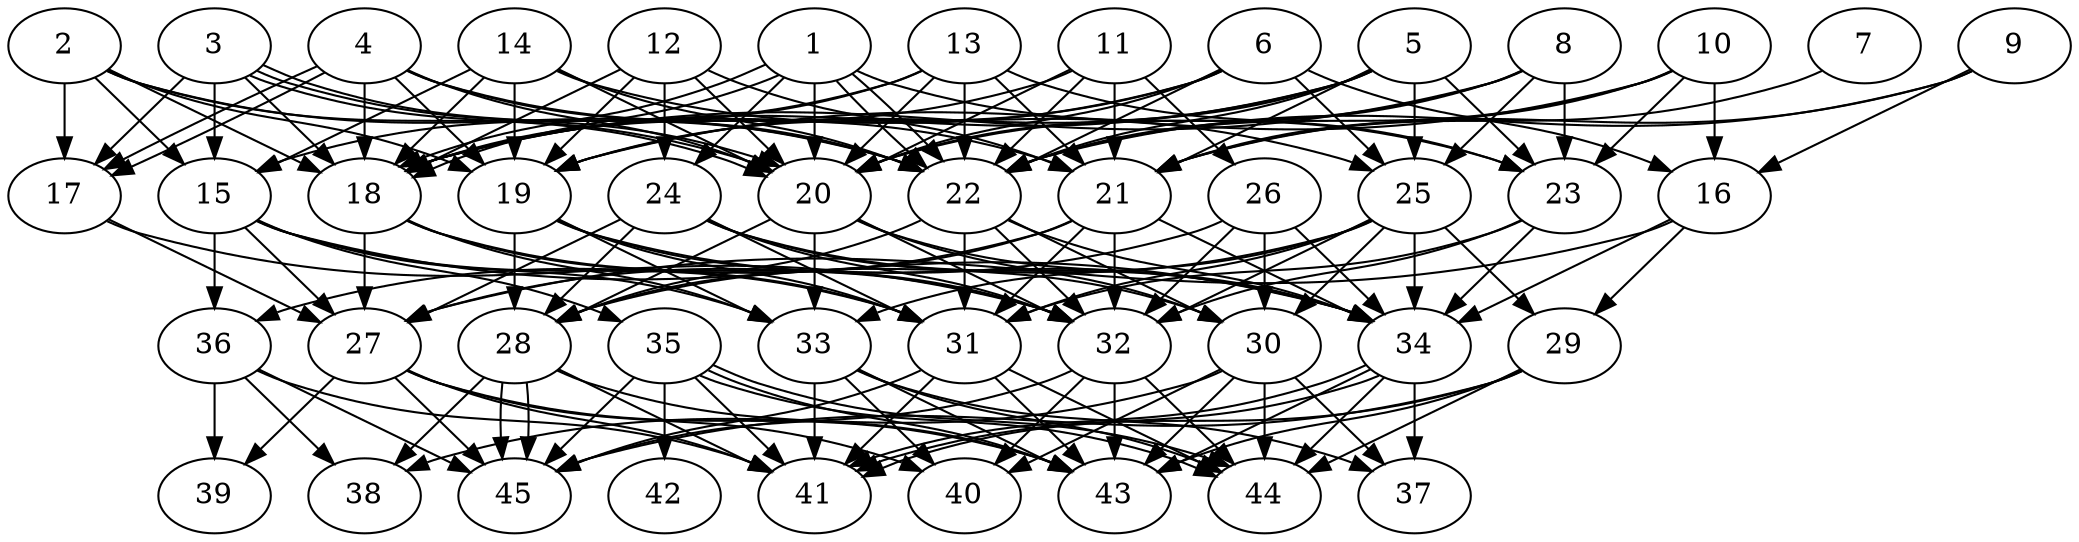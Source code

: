 // DAG automatically generated by daggen at Thu Oct  3 14:07:25 2019
// ./daggen --dot -n 45 --ccr 0.4 --fat 0.7 --regular 0.7 --density 0.9 --mindata 5242880 --maxdata 52428800 
digraph G {
  1 [size="113669120", alpha="0.12", expect_size="45467648"] 
  1 -> 18 [size ="45467648"]
  1 -> 18 [size ="45467648"]
  1 -> 20 [size ="45467648"]
  1 -> 22 [size ="45467648"]
  1 -> 22 [size ="45467648"]
  1 -> 23 [size ="45467648"]
  1 -> 24 [size ="45467648"]
  2 [size="55552000", alpha="0.08", expect_size="22220800"] 
  2 -> 15 [size ="22220800"]
  2 -> 17 [size ="22220800"]
  2 -> 18 [size ="22220800"]
  2 -> 19 [size ="22220800"]
  2 -> 20 [size ="22220800"]
  2 -> 22 [size ="22220800"]
  3 [size="20643840", alpha="0.11", expect_size="8257536"] 
  3 -> 15 [size ="8257536"]
  3 -> 17 [size ="8257536"]
  3 -> 18 [size ="8257536"]
  3 -> 20 [size ="8257536"]
  3 -> 20 [size ="8257536"]
  3 -> 22 [size ="8257536"]
  4 [size="34585600", alpha="0.04", expect_size="13834240"] 
  4 -> 17 [size ="13834240"]
  4 -> 17 [size ="13834240"]
  4 -> 18 [size ="13834240"]
  4 -> 19 [size ="13834240"]
  4 -> 20 [size ="13834240"]
  4 -> 21 [size ="13834240"]
  4 -> 22 [size ="13834240"]
  5 [size="96225280", alpha="0.12", expect_size="38490112"] 
  5 -> 18 [size ="38490112"]
  5 -> 19 [size ="38490112"]
  5 -> 20 [size ="38490112"]
  5 -> 21 [size ="38490112"]
  5 -> 22 [size ="38490112"]
  5 -> 23 [size ="38490112"]
  5 -> 25 [size ="38490112"]
  6 [size="115143680", alpha="0.18", expect_size="46057472"] 
  6 -> 16 [size ="46057472"]
  6 -> 18 [size ="46057472"]
  6 -> 19 [size ="46057472"]
  6 -> 20 [size ="46057472"]
  6 -> 22 [size ="46057472"]
  6 -> 25 [size ="46057472"]
  7 [size="46085120", alpha="0.17", expect_size="18434048"] 
  7 -> 21 [size ="18434048"]
  8 [size="30771200", alpha="0.19", expect_size="12308480"] 
  8 -> 18 [size ="12308480"]
  8 -> 20 [size ="12308480"]
  8 -> 22 [size ="12308480"]
  8 -> 23 [size ="12308480"]
  8 -> 25 [size ="12308480"]
  9 [size="20992000", alpha="0.14", expect_size="8396800"] 
  9 -> 16 [size ="8396800"]
  9 -> 21 [size ="8396800"]
  9 -> 22 [size ="8396800"]
  10 [size="82516480", alpha="0.14", expect_size="33006592"] 
  10 -> 16 [size ="33006592"]
  10 -> 19 [size ="33006592"]
  10 -> 21 [size ="33006592"]
  10 -> 22 [size ="33006592"]
  10 -> 23 [size ="33006592"]
  11 [size="81479680", alpha="0.01", expect_size="32591872"] 
  11 -> 18 [size ="32591872"]
  11 -> 20 [size ="32591872"]
  11 -> 21 [size ="32591872"]
  11 -> 22 [size ="32591872"]
  11 -> 26 [size ="32591872"]
  12 [size="35893760", alpha="0.16", expect_size="14357504"] 
  12 -> 18 [size ="14357504"]
  12 -> 19 [size ="14357504"]
  12 -> 20 [size ="14357504"]
  12 -> 21 [size ="14357504"]
  12 -> 24 [size ="14357504"]
  13 [size="85895680", alpha="0.15", expect_size="34358272"] 
  13 -> 15 [size ="34358272"]
  13 -> 18 [size ="34358272"]
  13 -> 20 [size ="34358272"]
  13 -> 21 [size ="34358272"]
  13 -> 22 [size ="34358272"]
  13 -> 23 [size ="34358272"]
  14 [size="31941120", alpha="0.06", expect_size="12776448"] 
  14 -> 15 [size ="12776448"]
  14 -> 18 [size ="12776448"]
  14 -> 19 [size ="12776448"]
  14 -> 20 [size ="12776448"]
  14 -> 22 [size ="12776448"]
  14 -> 25 [size ="12776448"]
  15 [size="53498880", alpha="0.06", expect_size="21399552"] 
  15 -> 27 [size ="21399552"]
  15 -> 31 [size ="21399552"]
  15 -> 33 [size ="21399552"]
  15 -> 34 [size ="21399552"]
  15 -> 35 [size ="21399552"]
  15 -> 36 [size ="21399552"]
  16 [size="121914880", alpha="0.17", expect_size="48765952"] 
  16 -> 27 [size ="48765952"]
  16 -> 29 [size ="48765952"]
  16 -> 34 [size ="48765952"]
  17 [size="109404160", alpha="0.04", expect_size="43761664"] 
  17 -> 27 [size ="43761664"]
  17 -> 32 [size ="43761664"]
  18 [size="91187200", alpha="0.09", expect_size="36474880"] 
  18 -> 27 [size ="36474880"]
  18 -> 31 [size ="36474880"]
  18 -> 32 [size ="36474880"]
  18 -> 33 [size ="36474880"]
  19 [size="86548480", alpha="0.13", expect_size="34619392"] 
  19 -> 28 [size ="34619392"]
  19 -> 31 [size ="34619392"]
  19 -> 32 [size ="34619392"]
  19 -> 33 [size ="34619392"]
  19 -> 34 [size ="34619392"]
  20 [size="49182720", alpha="0.06", expect_size="19673088"] 
  20 -> 28 [size ="19673088"]
  20 -> 30 [size ="19673088"]
  20 -> 32 [size ="19673088"]
  20 -> 33 [size ="19673088"]
  20 -> 34 [size ="19673088"]
  21 [size="16130560", alpha="0.15", expect_size="6452224"] 
  21 -> 28 [size ="6452224"]
  21 -> 31 [size ="6452224"]
  21 -> 32 [size ="6452224"]
  21 -> 34 [size ="6452224"]
  21 -> 36 [size ="6452224"]
  22 [size="24640000", alpha="0.12", expect_size="9856000"] 
  22 -> 28 [size ="9856000"]
  22 -> 30 [size ="9856000"]
  22 -> 31 [size ="9856000"]
  22 -> 32 [size ="9856000"]
  22 -> 34 [size ="9856000"]
  23 [size="118420480", alpha="0.10", expect_size="47368192"] 
  23 -> 31 [size ="47368192"]
  23 -> 32 [size ="47368192"]
  23 -> 34 [size ="47368192"]
  24 [size="87974400", alpha="0.11", expect_size="35189760"] 
  24 -> 27 [size ="35189760"]
  24 -> 28 [size ="35189760"]
  24 -> 30 [size ="35189760"]
  24 -> 31 [size ="35189760"]
  24 -> 32 [size ="35189760"]
  24 -> 34 [size ="35189760"]
  25 [size="124449280", alpha="0.07", expect_size="49779712"] 
  25 -> 28 [size ="49779712"]
  25 -> 29 [size ="49779712"]
  25 -> 30 [size ="49779712"]
  25 -> 31 [size ="49779712"]
  25 -> 32 [size ="49779712"]
  25 -> 33 [size ="49779712"]
  25 -> 34 [size ="49779712"]
  26 [size="42959360", alpha="0.20", expect_size="17183744"] 
  26 -> 27 [size ="17183744"]
  26 -> 30 [size ="17183744"]
  26 -> 32 [size ="17183744"]
  26 -> 34 [size ="17183744"]
  27 [size="25377280", alpha="0.18", expect_size="10150912"] 
  27 -> 39 [size ="10150912"]
  27 -> 40 [size ="10150912"]
  27 -> 41 [size ="10150912"]
  27 -> 43 [size ="10150912"]
  27 -> 45 [size ="10150912"]
  28 [size="46863360", alpha="0.20", expect_size="18745344"] 
  28 -> 38 [size ="18745344"]
  28 -> 41 [size ="18745344"]
  28 -> 43 [size ="18745344"]
  28 -> 45 [size ="18745344"]
  28 -> 45 [size ="18745344"]
  29 [size="97011200", alpha="0.03", expect_size="38804480"] 
  29 -> 41 [size ="38804480"]
  29 -> 43 [size ="38804480"]
  29 -> 44 [size ="38804480"]
  29 -> 45 [size ="38804480"]
  30 [size="57832960", alpha="0.17", expect_size="23133184"] 
  30 -> 37 [size ="23133184"]
  30 -> 38 [size ="23133184"]
  30 -> 40 [size ="23133184"]
  30 -> 43 [size ="23133184"]
  30 -> 44 [size ="23133184"]
  31 [size="91571200", alpha="0.03", expect_size="36628480"] 
  31 -> 41 [size ="36628480"]
  31 -> 43 [size ="36628480"]
  31 -> 44 [size ="36628480"]
  31 -> 45 [size ="36628480"]
  32 [size="62853120", alpha="0.13", expect_size="25141248"] 
  32 -> 40 [size ="25141248"]
  32 -> 43 [size ="25141248"]
  32 -> 44 [size ="25141248"]
  32 -> 45 [size ="25141248"]
  33 [size="14126080", alpha="0.16", expect_size="5650432"] 
  33 -> 37 [size ="5650432"]
  33 -> 40 [size ="5650432"]
  33 -> 41 [size ="5650432"]
  33 -> 43 [size ="5650432"]
  33 -> 44 [size ="5650432"]
  34 [size="70896640", alpha="0.01", expect_size="28358656"] 
  34 -> 37 [size ="28358656"]
  34 -> 41 [size ="28358656"]
  34 -> 41 [size ="28358656"]
  34 -> 43 [size ="28358656"]
  34 -> 44 [size ="28358656"]
  35 [size="18708480", alpha="0.14", expect_size="7483392"] 
  35 -> 41 [size ="7483392"]
  35 -> 42 [size ="7483392"]
  35 -> 43 [size ="7483392"]
  35 -> 44 [size ="7483392"]
  35 -> 44 [size ="7483392"]
  35 -> 45 [size ="7483392"]
  36 [size="58652160", alpha="0.05", expect_size="23460864"] 
  36 -> 38 [size ="23460864"]
  36 -> 39 [size ="23460864"]
  36 -> 41 [size ="23460864"]
  36 -> 45 [size ="23460864"]
  37 [size="56832000", alpha="0.12", expect_size="22732800"] 
  38 [size="46228480", alpha="0.12", expect_size="18491392"] 
  39 [size="44510720", alpha="0.05", expect_size="17804288"] 
  40 [size="59560960", alpha="0.04", expect_size="23824384"] 
  41 [size="42823680", alpha="0.04", expect_size="17129472"] 
  42 [size="62676480", alpha="0.05", expect_size="25070592"] 
  43 [size="23938560", alpha="0.05", expect_size="9575424"] 
  44 [size="117365760", alpha="0.17", expect_size="46946304"] 
  45 [size="125862400", alpha="0.08", expect_size="50344960"] 
}
